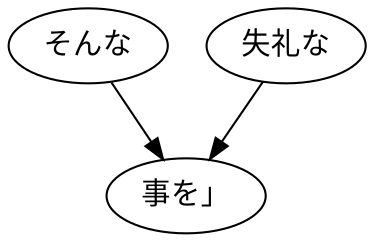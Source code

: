 digraph graph3005 {
	node0 [label="そんな"];
	node1 [label="失礼な"];
	node2 [label="事を」"];
	node0 -> node2;
	node1 -> node2;
}
